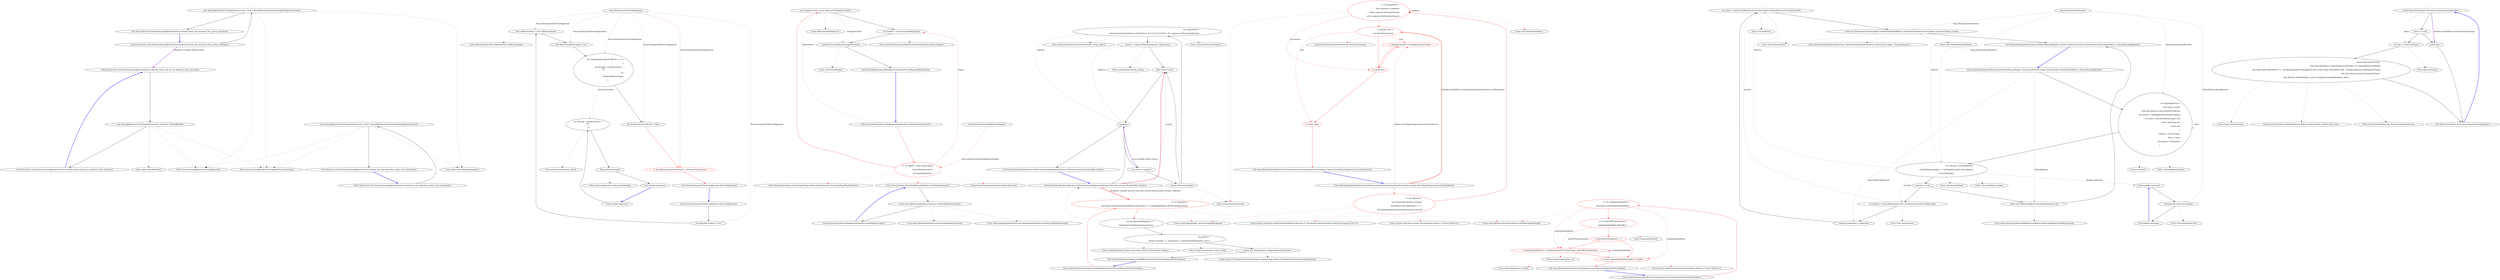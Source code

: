 digraph  {
n0 [cluster="Nancy.Tests.Unit.Hosting.NancyApplicationFixture.Should_return_null_for_an_unknown_view_extension()", label="Entry Nancy.Tests.Unit.Hosting.NancyApplicationFixture.Should_return_null_for_an_unknown_view_extension()", span="9-9"];
n1 [cluster="Nancy.Tests.Unit.Hosting.NancyApplicationFixture.Should_return_null_for_an_unknown_view_extension()", label="new NancyApplication().GetTemplateProcessor(''.unknown'').ShouldBeNull()", span="11-11"];
n2 [cluster="Nancy.Tests.Unit.Hosting.NancyApplicationFixture.Should_return_null_for_an_unknown_view_extension()", label="Exit Nancy.Tests.Unit.Hosting.NancyApplicationFixture.Should_return_null_for_an_unknown_view_extension()", span="9-9"];
n3 [cluster="Nancy.NancyApplication.NancyApplication()", label="Entry Nancy.NancyApplication.NancyApplication()", span="12-12"];
n4 [cluster="Nancy.NancyApplication.GetTemplateProcessor(string)", label="Entry Nancy.NancyApplication.GetTemplateProcessor(string)", span="17-17"];
n5 [cluster="object.ShouldBeNull()", label="Entry object.ShouldBeNull()", span="80-80"];
n6 [cluster="Nancy.Tests.Unit.Hosting.NancyApplicationFixture.Should_return_the_processor_for_a_given_extension()", label="Entry Nancy.Tests.Unit.Hosting.NancyApplicationFixture.Should_return_the_processor_for_a_given_extension()", span="16-16"];
n7 [cluster="Nancy.Tests.Unit.Hosting.NancyApplicationFixture.Should_return_the_processor_for_a_given_extension()", label="new NancyApplication().GetTemplateProcessor(''.leto2'').ShouldBeSameAs(FakeViewEngineRegistry.Executor)", span="18-18"];
n8 [cluster="Nancy.Tests.Unit.Hosting.NancyApplicationFixture.Should_return_the_processor_for_a_given_extension()", label="Exit Nancy.Tests.Unit.Hosting.NancyApplicationFixture.Should_return_the_processor_for_a_given_extension()", span="16-16"];
n9 [cluster="object.ShouldBeSameAs(object)", label="Entry object.ShouldBeSameAs(object)", span="75-75"];
n10 [cluster="Nancy.Tests.Unit.Hosting.NancyApplicationFixture.Should_be_case_intensitive_about_view_extensions()", label="Entry Nancy.Tests.Unit.Hosting.NancyApplicationFixture.Should_be_case_intensitive_about_view_extensions()", span="22-22"];
n11 [cluster="Nancy.Tests.Unit.Hosting.NancyApplicationFixture.Should_be_case_intensitive_about_view_extensions()", label="new NancyApplication().GetTemplateProcessor(''.LetO2'').ShouldBeSameAs(FakeViewEngineRegistry.Executor)", span="24-24"];
n12 [cluster="Nancy.Tests.Unit.Hosting.NancyApplicationFixture.Should_be_case_intensitive_about_view_extensions()", label="Exit Nancy.Tests.Unit.Hosting.NancyApplicationFixture.Should_be_case_intensitive_about_view_extensions()", span="22-22"];
m0_8 [cluster="Nancy.Hosting.Self.UrlReservations.UrlReservations()", file="HostConfiguration.cs", label="Entry Nancy.Hosting.Self.UrlReservations.UrlReservations()", span="15-15"];
m0_13 [cluster="string.Format(string, object)", file="HostConfiguration.cs", label="Entry string.Format(string, object)", span="0-0"];
m0_0 [cluster="Nancy.Hosting.Self.HostConfiguration.HostConfiguration()", file="HostConfiguration.cs", label="Entry Nancy.Hosting.Self.HostConfiguration.HostConfiguration()", span="93-93"];
m0_1 [cluster="Nancy.Hosting.Self.HostConfiguration.HostConfiguration()", file="HostConfiguration.cs", label="this.RewriteLocalhost = true", span="95-95"];
m0_2 [cluster="Nancy.Hosting.Self.HostConfiguration.HostConfiguration()", file="HostConfiguration.cs", label="this.UrlReservations = new UrlReservations()", span="96-96"];
m0_3 [cluster="Nancy.Hosting.Self.HostConfiguration.HostConfiguration()", file="HostConfiguration.cs", label="this.AllowChunkedEncoding = true", span="97-97"];
m0_4 [cluster="Nancy.Hosting.Self.HostConfiguration.HostConfiguration()", file="HostConfiguration.cs", label="this.UnhandledExceptionCallback = e =>\r\n                {\r\n                    var message = string.Format(''---\n{0}\n---\n'', e);\r\n                    Debug.Write(message);\r\n                }", span="98-102"];
m0_5 [cluster="Nancy.Hosting.Self.HostConfiguration.HostConfiguration()", file="HostConfiguration.cs", label="this.EnableClientCertificates = false", span="103-103"];
m0_6 [cluster="Nancy.Hosting.Self.HostConfiguration.HostConfiguration()", color=red, community=0, file="HostConfiguration.cs", label="0: this.MaximumConnectionCount = ProcessorThreadCount", span="104-104"];
m0_7 [cluster="Nancy.Hosting.Self.HostConfiguration.HostConfiguration()", file="HostConfiguration.cs", label="Exit Nancy.Hosting.Self.HostConfiguration.HostConfiguration()", span="93-93"];
m0_9 [cluster="lambda expression", file="HostConfiguration.cs", label="Entry lambda expression", span="98-102"];
m0_10 [cluster="lambda expression", file="HostConfiguration.cs", label="var message = string.Format(''---\n{0}\n---\n'', e)", span="100-100"];
m0_11 [cluster="lambda expression", file="HostConfiguration.cs", label="Debug.Write(message)", span="101-101"];
m0_12 [cluster="lambda expression", file="HostConfiguration.cs", label="Exit lambda expression", span="98-102"];
m0_14 [cluster="System.Diagnostics.Debug.Write(string)", file="HostConfiguration.cs", label="Entry System.Diagnostics.Debug.Write(string)", span="0-0"];
m0_15 [file="HostConfiguration.cs", label="Nancy.Hosting.Self.HostConfiguration", span=""];
m1_9 [cluster="HttpContextWrapper.cstr", file="NancyHost.cs", label="Entry HttpContextWrapper.cstr", span=""];
m1_15 [cluster="Nancy.DefaultModuleActivator.DefaultModuleActivator()", file="NancyHost.cs", label="Entry Nancy.DefaultModuleActivator.DefaultModuleActivator()", span="4-4"];
m1_10 [cluster="Nancy.Hosting.NancyHandler.NancyHandler(Nancy.INancyEngine)", file="NancyHost.cs", label="Entry Nancy.Hosting.NancyHandler.NancyHandler(Nancy.INancyEngine)", span="9-9"];
m1_0 [cluster="Nancy.Hosting.NancyHttpRequestHandler.ProcessRequest(HttpContext)", file="NancyHost.cs", label="Entry Nancy.Hosting.NancyHttpRequestHandler.ProcessRequest(HttpContext)", span="12-12"];
m1_1 [cluster="Nancy.Hosting.NancyHttpRequestHandler.ProcessRequest(HttpContext)", color=red, community=0, file="NancyHost.cs", label="0: var engine = new NancyEngine(\r\n                CreateModuleLocator(),\r\n                new RouteResolver())", span="14-16"];
m1_2 [cluster="Nancy.Hosting.NancyHttpRequestHandler.ProcessRequest(HttpContext)", file="NancyHost.cs", label="var wrappedContext = new HttpContextWrapper(context)", span="18-18"];
m1_3 [cluster="Nancy.Hosting.NancyHttpRequestHandler.ProcessRequest(HttpContext)", file="NancyHost.cs", label="var handler = new NancyHandler(engine)", span="19-19"];
m1_4 [cluster="Nancy.Hosting.NancyHttpRequestHandler.ProcessRequest(HttpContext)", file="NancyHost.cs", label="handler.ProcessRequest(wrappedContext)", span="20-20"];
m1_5 [cluster="Nancy.Hosting.NancyHttpRequestHandler.ProcessRequest(HttpContext)", file="NancyHost.cs", label="Exit Nancy.Hosting.NancyHttpRequestHandler.ProcessRequest(HttpContext)", span="12-12"];
m1_6 [cluster="Nancy.NancyEngine.NancyEngine(Nancy.INancyModuleLocator, Nancy.Routing.IRouteResolver)", file="NancyHost.cs", label="Entry Nancy.NancyEngine.NancyEngine(Nancy.INancyModuleLocator, Nancy.Routing.IRouteResolver)", span="19-19"];
m1_7 [cluster="Nancy.Hosting.NancyHttpRequestHandler.CreateModuleLocator()", file="NancyHost.cs", label="Entry Nancy.Hosting.NancyHttpRequestHandler.CreateModuleLocator()", span="23-23"];
m1_12 [cluster="Nancy.Hosting.NancyHttpRequestHandler.CreateModuleLocator()", file="NancyHost.cs", label="return new AppDomainModuleLocator(new DefaultModuleActivator());", span="25-25"];
m1_13 [cluster="Nancy.Hosting.NancyHttpRequestHandler.CreateModuleLocator()", file="NancyHost.cs", label="Exit Nancy.Hosting.NancyHttpRequestHandler.CreateModuleLocator()", span="23-23"];
m1_14 [cluster="Nancy.AppDomainModuleLocator.AppDomainModuleLocator(Nancy.IModuleActivator)", file="NancyHost.cs", label="Entry Nancy.AppDomainModuleLocator.AppDomainModuleLocator(Nancy.IModuleActivator)", span="16-16"];
m1_8 [cluster="Nancy.Routing.RouteResolver.RouteResolver()", file="NancyHost.cs", label="Entry Nancy.Routing.RouteResolver.RouteResolver()", span="10-10"];
m1_11 [cluster="Unk.ProcessRequest", file="NancyHost.cs", label="Entry Unk.ProcessRequest", span=""];
m1_16 [file="NancyHost.cs", label="Nancy.Hosting.NancyHttpRequestHandler", span=""];
m2_57 [cluster="string.Format(System.IFormatProvider, string, object)", file="SerializeTests.cs", label="Entry string.Format(System.IFormatProvider, string, object)", span="0-0"];
m2_16 [cluster="Unk.GetRoutes", file="SerializeTests.cs", label="Entry Unk.GetRoutes", span=""];
m2_35 [cluster="string.IsParameterized()", file="SerializeTests.cs", label="Entry string.IsParameterized()", span="42-42"];
m2_15 [cluster="Unk.CreateInstance", file="SerializeTests.cs", label="Entry Unk.CreateInstance", span=""];
m2_10 [cluster="Unk.BuildRegexMatcher", file="SerializeTests.cs", label="Entry Unk.BuildRegexMatcher", span=""];
m2_59 [cluster="Nancy.Routing.RouteResolver.GetSegmentCount(Nancy.Routing.RouteDescription)", file="SerializeTests.cs", label="Entry Nancy.Routing.RouteResolver.GetSegmentCount(Nancy.Routing.RouteDescription)", span="96-96"];
m2_60 [cluster="Nancy.Routing.RouteResolver.GetSegmentCount(Nancy.Routing.RouteDescription)", color=red, community=0, file="SerializeTests.cs", label="0: var moduleQualifiedPath =\r\n                description.GetModuleQualifiedPath()", span="98-99"];
m2_61 [cluster="Nancy.Routing.RouteResolver.GetSegmentCount(Nancy.Routing.RouteDescription)", color=red, community=0, file="SerializeTests.cs", label="0: var indexOfFirstParameter =\r\n                moduleQualifiedPath.IndexOf('{')", span="101-102"];
m2_63 [cluster="Nancy.Routing.RouteResolver.GetSegmentCount(Nancy.Routing.RouteDescription)", color=red, community=0, file="SerializeTests.cs", label="0: moduleQualifiedPath = moduleQualifiedPath.Substring(0, indexOfFirstParameter)", span="105-105"];
m2_64 [cluster="Nancy.Routing.RouteResolver.GetSegmentCount(Nancy.Routing.RouteDescription)", color=red, community=0, file="SerializeTests.cs", label="0: return moduleQualifiedPath.Split('/').Count();", span="107-107"];
m2_62 [cluster="Nancy.Routing.RouteResolver.GetSegmentCount(Nancy.Routing.RouteDescription)", color=red, community=0, file="SerializeTests.cs", label="0: indexOfFirstParameter > -1", span="104-104"];
m2_65 [cluster="Nancy.Routing.RouteResolver.GetSegmentCount(Nancy.Routing.RouteDescription)", file="SerializeTests.cs", label="Exit Nancy.Routing.RouteResolver.GetSegmentCount(Nancy.Routing.RouteDescription)", span="96-96"];
m2_23 [cluster="Unk.GetSegmentCount", file="SerializeTests.cs", label="Entry Unk.GetSegmentCount", span=""];
m2_58 [cluster="string.Replace(string, string)", file="SerializeTests.cs", label="Entry string.Replace(string, string)", span="0-0"];
m2_18 [cluster="Unk.GetModuleQualifiedPath", file="SerializeTests.cs", label="Entry Unk.GetModuleQualifiedPath", span=""];
m2_24 [cluster="Nancy.Routing.RouteResolver.GetParameters(Nancy.Routing.RouteDescription, System.Text.RegularExpressions.GroupCollection)", file="SerializeTests.cs", label="Entry Nancy.Routing.RouteResolver.GetParameters(Nancy.Routing.RouteDescription, System.Text.RegularExpressions.GroupCollection)", span="42-42"];
m2_25 [cluster="Nancy.Routing.RouteResolver.GetParameters(Nancy.Routing.RouteDescription, System.Text.RegularExpressions.GroupCollection)", color=red, community=0, file="SerializeTests.cs", label="0: var segments =\r\n                new ReadOnlyCollection<string>(\r\n                    description.Path.Split(new[] { ''/'' },\r\n                    StringSplitOptions.RemoveEmptyEntries).ToList())", span="44-47"];
m2_29 [cluster="Nancy.Routing.RouteResolver.GetParameters(Nancy.Routing.RouteDescription, System.Text.RegularExpressions.GroupCollection)", color=red, community=0, file="SerializeTests.cs", label="0: data[parameter] = groups[parameter].Value", span="59-59"];
m2_26 [cluster="Nancy.Routing.RouteResolver.GetParameters(Nancy.Routing.RouteDescription, System.Text.RegularExpressions.GroupCollection)", color=red, community=0, file="SerializeTests.cs", label="0: var parameters =\r\n                from segment in segments\r\n                where segment.IsParameterized()\r\n                select segment.GetParameterName()", span="49-52"];
m2_27 [cluster="Nancy.Routing.RouteResolver.GetParameters(Nancy.Routing.RouteDescription, System.Text.RegularExpressions.GroupCollection)", color=red, community=0, file="SerializeTests.cs", label="0: dynamic data =\r\n                new RouteParameters()", span="54-55"];
m2_28 [cluster="Nancy.Routing.RouteResolver.GetParameters(Nancy.Routing.RouteDescription, System.Text.RegularExpressions.GroupCollection)", color=red, community=0, file="SerializeTests.cs", label="0: parameters", span="57-57"];
m2_30 [cluster="Nancy.Routing.RouteResolver.GetParameters(Nancy.Routing.RouteDescription, System.Text.RegularExpressions.GroupCollection)", color=red, community=0, file="SerializeTests.cs", label="0: return data;", span="62-62"];
m2_31 [cluster="Nancy.Routing.RouteResolver.GetParameters(Nancy.Routing.RouteDescription, System.Text.RegularExpressions.GroupCollection)", file="SerializeTests.cs", label="Exit Nancy.Routing.RouteResolver.GetParameters(Nancy.Routing.RouteDescription, System.Text.RegularExpressions.GroupCollection)", span="42-42"];
m2_33 [cluster="string.Split(string[], System.StringSplitOptions)", file="SerializeTests.cs", label="Entry string.Split(string[], System.StringSplitOptions)", span="0-0"];
m2_44 [cluster="Nancy.Routing.RouteDescription.GetModuleQualifiedPath()", file="SerializeTests.cs", label="Entry Nancy.Routing.RouteDescription.GetModuleQualifiedPath()", span="6-6"];
m2_32 [cluster="System.Collections.ObjectModel.ReadOnlyCollection<T>.ReadOnlyCollection(System.Collections.Generic.IList<T>)", file="SerializeTests.cs", label="Entry System.Collections.ObjectModel.ReadOnlyCollection<T>.ReadOnlyCollection(System.Collections.Generic.IList<T>)", span="0-0"];
m2_67 [cluster="string.Substring(int, int)", file="SerializeTests.cs", label="Entry string.Substring(int, int)", span="0-0"];
m2_46 [cluster="string.Join(string, System.Collections.Generic.IEnumerable<string>)", file="SerializeTests.cs", label="Entry string.Join(string, System.Collections.Generic.IEnumerable<string>)", span="0-0"];
m2_14 [cluster="Nancy.Routing.NoMatchingRouteFoundRoute.NoMatchingRouteFoundRoute(string)", file="SerializeTests.cs", label="Entry Nancy.Routing.NoMatchingRouteFoundRoute.NoMatchingRouteFoundRoute(string)", span="4-4"];
m2_36 [cluster="Unk.GetParameterName", file="SerializeTests.cs", label="Entry Unk.GetParameterName", span=""];
m2_56 [cluster="string.GetParameterName()", file="SerializeTests.cs", label="Entry string.GetParameterName()", span="22-22"];
m2_34 [cluster="System.Collections.Generic.IEnumerable<TSource>.ToList<TSource>()", file="SerializeTests.cs", label="Entry System.Collections.Generic.IEnumerable<TSource>.ToList<TSource>()", span="0-0"];
m2_0 [cluster="Nancy.Routing.RouteResolver.GetRoute(Nancy.IRequest, System.Collections.Generic.IEnumerable<Nancy.ModuleMeta>, Nancy.INancyApplication)", file="SerializeTests.cs", label="Entry Nancy.Routing.RouteResolver.GetRoute(Nancy.IRequest, System.Collections.Generic.IEnumerable<Nancy.ModuleMeta>, Nancy.INancyApplication)", span="12-12"];
m2_1 [cluster="Nancy.Routing.RouteResolver.GetRoute(Nancy.IRequest, System.Collections.Generic.IEnumerable<Nancy.ModuleMeta>, Nancy.INancyApplication)", file="SerializeTests.cs", label="var matchingRoutes =\r\n                from meta in metas\r\n                from description in meta.RouteDescriptions\r\n                let matcher = BuildRegexMatcher(description)\r\n                let result = matcher.Match(request.Uri)\r\n                where result.Success\r\n                select new\r\n                {\r\n                    Groups = result.Groups,\r\n                    Meta = meta,\r\n                    Description = description\r\n                }", span="14-25"];
m2_4 [cluster="Nancy.Routing.RouteResolver.GetRoute(Nancy.IRequest, System.Collections.Generic.IEnumerable<Nancy.ModuleMeta>, Nancy.INancyApplication)", file="SerializeTests.cs", label="return new NoMatchingRouteFoundRoute(request.Uri);", span="33-33"];
m2_6 [cluster="Nancy.Routing.RouteResolver.GetRoute(Nancy.IRequest, System.Collections.Generic.IEnumerable<Nancy.ModuleMeta>, Nancy.INancyApplication)", file="SerializeTests.cs", label="instance.Application = application", span="37-37"];
m2_2 [cluster="Nancy.Routing.RouteResolver.GetRoute(Nancy.IRequest, System.Collections.Generic.IEnumerable<Nancy.ModuleMeta>, Nancy.INancyApplication)", file="SerializeTests.cs", label="var selected = matchingRoutes\r\n                .OrderByDescending(x => GetSegmentCount(x.Description))\r\n                .FirstOrDefault()", span="27-29"];
m2_3 [cluster="Nancy.Routing.RouteResolver.GetRoute(Nancy.IRequest, System.Collections.Generic.IEnumerable<Nancy.ModuleMeta>, Nancy.INancyApplication)", file="SerializeTests.cs", label="selected == null", span="31-31"];
m2_5 [cluster="Nancy.Routing.RouteResolver.GetRoute(Nancy.IRequest, System.Collections.Generic.IEnumerable<Nancy.ModuleMeta>, Nancy.INancyApplication)", file="SerializeTests.cs", label="var instance = (NancyModule)Activator.CreateInstance(selected.Meta.Type)", span="36-36"];
m2_7 [cluster="Nancy.Routing.RouteResolver.GetRoute(Nancy.IRequest, System.Collections.Generic.IEnumerable<Nancy.ModuleMeta>, Nancy.INancyApplication)", file="SerializeTests.cs", label="var action = instance.GetRoutes(selected.Description.Method)[selected.Description.Path]", span="38-38"];
m2_8 [cluster="Nancy.Routing.RouteResolver.GetRoute(Nancy.IRequest, System.Collections.Generic.IEnumerable<Nancy.ModuleMeta>, Nancy.INancyApplication)", file="SerializeTests.cs", label="return new Route(selected.Description.GetModuleQualifiedPath(), GetParameters(selected.Description, selected.Groups), action);", span="39-39"];
m2_9 [cluster="Nancy.Routing.RouteResolver.GetRoute(Nancy.IRequest, System.Collections.Generic.IEnumerable<Nancy.ModuleMeta>, Nancy.INancyApplication)", file="SerializeTests.cs", label="Exit Nancy.Routing.RouteResolver.GetRoute(Nancy.IRequest, System.Collections.Generic.IEnumerable<Nancy.ModuleMeta>, Nancy.INancyApplication)", span="12-12"];
m2_19 [cluster="Unk.GetParameters", file="SerializeTests.cs", label="Entry Unk.GetParameters", span=""];
m2_20 [cluster="lambda expression", file="SerializeTests.cs", label="Entry lambda expression", span="28-28"];
m2_21 [cluster="lambda expression", file="SerializeTests.cs", label="GetSegmentCount(x.Description)", span="28-28"];
m2_22 [cluster="lambda expression", file="SerializeTests.cs", label="Exit lambda expression", span="28-28"];
m2_13 [cluster="Unk.FirstOrDefault", file="SerializeTests.cs", label="Entry Unk.FirstOrDefault", span=""];
m2_17 [cluster="Nancy.Routing.Route.Route(string, Nancy.Routing.RouteParameters, System.Func<object, Nancy.Response>)", file="SerializeTests.cs", label="Entry Nancy.Routing.Route.Route(string, Nancy.Routing.RouteParameters, System.Func<object, Nancy.Response>)", span="6-6"];
m2_69 [cluster="System.Collections.Generic.IEnumerable<TSource>.Count<TSource>()", file="SerializeTests.cs", label="Entry System.Collections.Generic.IEnumerable<TSource>.Count<TSource>()", span="0-0"];
m2_68 [cluster="string.Split(params char[])", file="SerializeTests.cs", label="Entry string.Split(params char[])", span="0-0"];
m2_45 [cluster="Nancy.Routing.RouteResolver.GetParameterizedSegments(System.Collections.Generic.IEnumerable<string>)", file="SerializeTests.cs", label="Entry Nancy.Routing.RouteResolver.GetParameterizedSegments(System.Collections.Generic.IEnumerable<string>)", span="79-79"];
m2_49 [cluster="Nancy.Routing.RouteResolver.GetParameterizedSegments(System.Collections.Generic.IEnumerable<string>)", file="SerializeTests.cs", label=segments, span="81-81"];
m2_54 [cluster="Nancy.Routing.RouteResolver.GetParameterizedSegments(System.Collections.Generic.IEnumerable<string>)", file="SerializeTests.cs", label="yield return current;", span="92-92"];
m2_50 [cluster="Nancy.Routing.RouteResolver.GetParameterizedSegments(System.Collections.Generic.IEnumerable<string>)", file="SerializeTests.cs", label="var current = segment", span="83-83"];
m2_52 [cluster="Nancy.Routing.RouteResolver.GetParameterizedSegments(System.Collections.Generic.IEnumerable<string>)", file="SerializeTests.cs", label="var replacement =\r\n                        string.Format(CultureInfo.InvariantCulture, @''(?<{0}>[/A-Z0-9._-]*)'', segment.GetParameterName())", span="86-87"];
m2_53 [cluster="Nancy.Routing.RouteResolver.GetParameterizedSegments(System.Collections.Generic.IEnumerable<string>)", file="SerializeTests.cs", label="current = segment.Replace(segment, replacement)", span="89-89"];
m2_51 [cluster="Nancy.Routing.RouteResolver.GetParameterizedSegments(System.Collections.Generic.IEnumerable<string>)", file="SerializeTests.cs", label="current.IsParameterized()", span="84-84"];
m2_55 [cluster="Nancy.Routing.RouteResolver.GetParameterizedSegments(System.Collections.Generic.IEnumerable<string>)", file="SerializeTests.cs", label="Exit Nancy.Routing.RouteResolver.GetParameterizedSegments(System.Collections.Generic.IEnumerable<string>)", span="79-79"];
m2_48 [cluster="System.Text.RegularExpressions.Regex.Regex(string, System.Text.RegularExpressions.RegexOptions)", file="SerializeTests.cs", label="Entry System.Text.RegularExpressions.Regex.Regex(string, System.Text.RegularExpressions.RegexOptions)", span="0-0"];
m2_12 [cluster="Unk.OrderByDescending", file="SerializeTests.cs", label="Entry Unk.OrderByDescending", span=""];
m2_47 [cluster="string.Concat(string, string, string)", file="SerializeTests.cs", label="Entry string.Concat(string, string, string)", span="0-0"];
m2_66 [cluster="string.IndexOf(char)", file="SerializeTests.cs", label="Entry string.IndexOf(char)", span="0-0"];
m2_37 [cluster="Nancy.Routing.RouteParameters.RouteParameters()", file="SerializeTests.cs", label="Entry Nancy.Routing.RouteParameters.RouteParameters()", span="8-8"];
m2_11 [cluster="Unk.Match", file="SerializeTests.cs", label="Entry Unk.Match", span=""];
m2_38 [cluster="Nancy.Routing.RouteResolver.BuildRegexMatcher(Nancy.Routing.RouteDescription)", file="SerializeTests.cs", label="Entry Nancy.Routing.RouteResolver.BuildRegexMatcher(Nancy.Routing.RouteDescription)", span="65-65"];
m2_39 [cluster="Nancy.Routing.RouteResolver.BuildRegexMatcher(Nancy.Routing.RouteDescription)", color=red, community=0, file="SerializeTests.cs", label="0: var segments =\r\n                description.GetModuleQualifiedPath().Split(new[] {''/''}, StringSplitOptions.RemoveEmptyEntries)", span="67-68"];
m2_40 [cluster="Nancy.Routing.RouteResolver.BuildRegexMatcher(Nancy.Routing.RouteDescription)", file="SerializeTests.cs", label="var parameterizedSegments =\r\n                GetParameterizedSegments(segments)", span="70-71"];
m2_41 [cluster="Nancy.Routing.RouteResolver.BuildRegexMatcher(Nancy.Routing.RouteDescription)", file="SerializeTests.cs", label="var pattern =\r\n                string.Concat(@''^/'', string.Join(''/'', parameterizedSegments), @''$'')", span="73-74"];
m2_42 [cluster="Nancy.Routing.RouteResolver.BuildRegexMatcher(Nancy.Routing.RouteDescription)", file="SerializeTests.cs", label="return new Regex(pattern, RegexOptions.IgnoreCase);", span="76-76"];
m2_43 [cluster="Nancy.Routing.RouteResolver.BuildRegexMatcher(Nancy.Routing.RouteDescription)", file="SerializeTests.cs", label="Exit Nancy.Routing.RouteResolver.BuildRegexMatcher(Nancy.Routing.RouteDescription)", span="65-65"];
m2_70 [file="SerializeTests.cs", label="Nancy.Routing.RouteResolver", span=""];
m3_0 [cluster="Nancy.ViewEngines.Extensions.IsAnonymousType(object)", file="SimpleJson.cs", label="Entry Nancy.ViewEngines.Extensions.IsAnonymousType(object)", span="16-16"];
m3_1 [cluster="Nancy.ViewEngines.Extensions.IsAnonymousType(object)", file="SimpleJson.cs", label="source == null", span="18-18"];
m3_3 [cluster="Nancy.ViewEngines.Extensions.IsAnonymousType(object)", file="SimpleJson.cs", label="var type = source.GetType()", span="23-23"];
m3_2 [cluster="Nancy.ViewEngines.Extensions.IsAnonymousType(object)", file="SimpleJson.cs", label="return false;", span="20-20"];
m3_4 [cluster="Nancy.ViewEngines.Extensions.IsAnonymousType(object)", file="SimpleJson.cs", label="return type.IsGenericType \r\n                   && (type.Attributes & TypeAttributes.NotPublic) == TypeAttributes.NotPublic\r\n                   && (type.Name.StartsWith(''<>'', StringComparison.OrdinalIgnoreCase) || type.Name.StartsWith(''VB$'', StringComparison.OrdinalIgnoreCase))\r\n                   && type.Name.Contains(''AnonymousType'')\r\n                   && Attribute.IsDefined(type, typeof (CompilerGeneratedAttribute), false);", span="25-29"];
m3_5 [cluster="Nancy.ViewEngines.Extensions.IsAnonymousType(object)", file="SimpleJson.cs", label="Exit Nancy.ViewEngines.Extensions.IsAnonymousType(object)", span="16-16"];
m3_8 [cluster="string.Contains(string)", file="SimpleJson.cs", label="Entry string.Contains(string)", span="0-0"];
m3_9 [cluster="System.Attribute.IsDefined(System.Reflection.MemberInfo, System.Type, bool)", file="SimpleJson.cs", label="Entry System.Attribute.IsDefined(System.Reflection.MemberInfo, System.Type, bool)", span="0-0"];
m3_6 [cluster="object.GetType()", file="SimpleJson.cs", label="Entry object.GetType()", span="0-0"];
m3_7 [cluster="string.StartsWith(string, System.StringComparison)", file="SimpleJson.cs", label="Entry string.StartsWith(string, System.StringComparison)", span="0-0"];
n0 -> n1  [key=0, style=solid];
n1 -> n2  [key=0, style=solid];
n1 -> n3  [key=2, style=dotted];
n1 -> n4  [key=2, style=dotted];
n1 -> n5  [key=2, style=dotted];
n2 -> n0  [color=blue, key=0, style=bold];
n6 -> n7  [key=0, style=solid];
n6 -> n0  [color=darkorchid, key=3, label="Parameter variable TModel model", style=bold];
n7 -> n8  [key=0, style=solid];
n7 -> n3  [key=2, style=dotted];
n7 -> n4  [key=2, style=dotted];
n7 -> n9  [key=2, style=dotted];
n8 -> n6  [color=blue, key=0, style=bold];
n10 -> n11  [key=0, style=solid];
n11 -> n12  [key=0, style=solid];
n11 -> n3  [key=2, style=dotted];
n11 -> n4  [key=2, style=dotted];
n11 -> n9  [key=2, style=dotted];
n12 -> n10  [color=blue, key=0, style=bold];
m0_0 -> m0_1  [key=0, style=solid];
m0_1 -> m0_2  [key=0, style=solid];
m0_2 -> m0_3  [key=0, style=solid];
m0_2 -> m0_8  [key=2, style=dotted];
m0_3 -> m0_4  [key=0, style=solid];
m0_4 -> m0_5  [key=0, style=solid];
m0_4 -> m0_10  [color=darkseagreen4, key=1, label="System.Exception", style=dashed];
m0_5 -> m0_6  [color=red, key=0, style=solid];
m0_6 -> m0_7  [color=red, key=0, style=solid];
m0_7 -> m0_0  [color=blue, key=0, style=bold];
m0_9 -> m0_10  [key=0, style=solid];
m0_10 -> m0_11  [key=0, style=solid];
m0_10 -> m0_13  [key=2, style=dotted];
m0_11 -> m0_12  [key=0, style=solid];
m0_11 -> m0_14  [key=2, style=dotted];
m0_12 -> m0_9  [color=blue, key=0, style=bold];
m0_15 -> m0_1  [color=darkseagreen4, key=1, label="Nancy.Hosting.Self.HostConfiguration", style=dashed];
m0_15 -> m0_2  [color=darkseagreen4, key=1, label="Nancy.Hosting.Self.HostConfiguration", style=dashed];
m0_15 -> m0_3  [color=darkseagreen4, key=1, label="Nancy.Hosting.Self.HostConfiguration", style=dashed];
m0_15 -> m0_4  [color=darkseagreen4, key=1, label="Nancy.Hosting.Self.HostConfiguration", style=dashed];
m0_15 -> m0_5  [color=darkseagreen4, key=1, label="Nancy.Hosting.Self.HostConfiguration", style=dashed];
m0_15 -> m0_6  [color=red, key=1, label="Nancy.Hosting.Self.HostConfiguration", style=dashed];
m1_0 -> m1_1  [color=red, key=0, style=solid];
m1_0 -> m1_2  [color=darkseagreen4, key=1, label=HttpContext, style=dashed];
m1_1 -> m1_2  [color=red, key=0, style=solid];
m1_1 -> m1_6  [color=red, key=2, style=dotted];
m1_1 -> m1_7  [color=red, key=2, style=dotted];
m1_1 -> m1_8  [color=red, key=2, style=dotted];
m1_1 -> m1_3  [color=red, key=1, label=engine, style=dashed];
m1_2 -> m1_3  [key=0, style=solid];
m1_2 -> m1_9  [key=2, style=dotted];
m1_2 -> m1_4  [color=darkseagreen4, key=1, label=wrappedContext, style=dashed];
m1_3 -> m1_4  [key=0, style=solid];
m1_3 -> m1_10  [key=2, style=dotted];
m1_4 -> m1_5  [key=0, style=solid];
m1_4 -> m1_11  [key=2, style=dotted];
m1_5 -> m1_0  [color=blue, key=0, style=bold];
m1_7 -> m1_12  [key=0, style=solid];
m1_12 -> m1_13  [key=0, style=solid];
m1_12 -> m1_14  [key=2, style=dotted];
m1_12 -> m1_15  [key=2, style=dotted];
m1_13 -> m1_7  [color=blue, key=0, style=bold];
m1_16 -> m1_1  [color=red, key=1, label="Nancy.Hosting.NancyHttpRequestHandler", style=dashed];
m2_59 -> m2_60  [color=red, key=0, style=solid];
m2_60 -> m2_61  [color=red, key=0, style=solid];
m2_60 -> m2_44  [color=red, key=2, style=dotted];
m2_60 -> m2_63  [color=red, key=1, label=moduleQualifiedPath, style=dashed];
m2_60 -> m2_64  [color=red, key=1, label=moduleQualifiedPath, style=dashed];
m2_61 -> m2_62  [color=red, key=0, style=solid];
m2_61 -> m2_66  [color=red, key=2, style=dotted];
m2_61 -> m2_63  [color=red, key=1, label=indexOfFirstParameter, style=dashed];
m2_63 -> m2_64  [color=red, key=0, style=solid];
m2_63 -> m2_67  [color=red, key=2, style=dotted];
m2_63 -> m2_63  [color=red, key=1, label=moduleQualifiedPath, style=dashed];
m2_64 -> m2_65  [color=red, key=0, style=solid];
m2_64 -> m2_68  [color=red, key=2, style=dotted];
m2_64 -> m2_69  [color=red, key=2, style=dotted];
m2_62 -> m2_63  [color=red, key=0, style=solid];
m2_62 -> m2_64  [color=red, key=0, style=solid];
m2_65 -> m2_59  [color=blue, key=0, style=bold];
m2_24 -> m2_25  [color=red, key=0, style=solid];
m2_24 -> m2_29  [color=red, key=1, label="System.Text.RegularExpressions.GroupCollection", style=dashed];
m2_24 -> m2_27  [color=red, key=3, label="method methodReturn Nancy.Routing.RouteParameters GetParameters", style=bold];
m2_25 -> m2_26  [color=red, key=0, style=solid];
m2_25 -> m2_32  [color=red, key=2, style=dotted];
m2_25 -> m2_33  [color=red, key=2, style=dotted];
m2_25 -> m2_34  [color=red, key=2, style=dotted];
m2_29 -> m2_28  [color=red, key=0, style=solid];
m2_26 -> m2_27  [color=red, key=0, style=solid];
m2_26 -> m2_35  [color=red, key=2, style=dotted];
m2_26 -> m2_36  [color=red, key=2, style=dotted];
m2_26 -> m2_26  [color=red, key=1, label=segment, style=dashed];
m2_26 -> m2_28  [color=red, key=1, label=parameters, style=dashed];
m2_27 -> m2_28  [color=red, key=0, style=solid];
m2_27 -> m2_37  [color=red, key=2, style=dotted];
m2_27 -> m2_29  [color=red, key=1, label=data, style=dashed];
m2_27 -> m2_30  [color=red, key=1, label=data, style=dashed];
m2_28 -> m2_29  [color=red, key=0, style=solid];
m2_28 -> m2_30  [color=red, key=0, style=solid];
m2_30 -> m2_31  [color=red, key=0, style=solid];
m2_31 -> m2_24  [color=blue, key=0, style=bold];
m2_0 -> m2_1  [key=0, style=solid];
m2_0 -> m2_4  [color=darkseagreen4, key=1, label="Nancy.IRequest", style=dashed];
m2_0 -> m2_6  [color=darkseagreen4, key=1, label="Nancy.INancyApplication", style=dashed];
m2_1 -> m2_2  [key=0, style=solid];
m2_1 -> m2_10  [key=2, style=dotted];
m2_1 -> m2_11  [key=2, style=dotted];
m2_1 -> m2_1  [color=darkseagreen4, key=1, label=meta, style=dashed];
m2_4 -> m2_9  [key=0, style=solid];
m2_4 -> m2_14  [key=2, style=dotted];
m2_6 -> m2_7  [key=0, style=solid];
m2_2 -> m2_3  [key=0, style=solid];
m2_2 -> m2_12  [key=2, style=dotted];
m2_2 -> m2_13  [key=2, style=dotted];
m2_2 -> m2_20  [color=darkseagreen4, key=1, label="lambda expression", style=dashed];
m2_2 -> m2_5  [color=darkseagreen4, key=1, label=selected, style=dashed];
m2_2 -> m2_7  [color=darkseagreen4, key=1, label=selected, style=dashed];
m2_2 -> m2_8  [color=darkseagreen4, key=1, label=selected, style=dashed];
m2_3 -> m2_4  [key=0, style=solid];
m2_3 -> m2_5  [key=0, style=solid];
m2_5 -> m2_6  [key=0, style=solid];
m2_5 -> m2_15  [key=2, style=dotted];
m2_5 -> m2_7  [color=darkseagreen4, key=1, label=instance, style=dashed];
m2_7 -> m2_8  [key=0, style=solid];
m2_7 -> m2_16  [key=2, style=dotted];
m2_8 -> m2_9  [key=0, style=solid];
m2_8 -> m2_17  [key=2, style=dotted];
m2_8 -> m2_18  [key=2, style=dotted];
m2_8 -> m2_19  [key=2, style=dotted];
m2_9 -> m2_0  [color=blue, key=0, style=bold];
m2_20 -> m2_21  [key=0, style=solid];
m2_21 -> m2_22  [key=0, style=solid];
m2_21 -> m2_23  [key=2, style=dotted];
m2_22 -> m2_20  [color=blue, key=0, style=bold];
m2_45 -> m2_49  [key=0, style=solid];
m2_45 -> m2_54  [color=crimson, key=0, style=bold];
m2_45 -> m2_39  [color=red, key=3, label="Parameter variable System.Collections.Generic.IEnumerable<string> segments", style=bold];
m2_49 -> m2_50  [key=0, style=solid];
m2_49 -> m2_55  [key=0, style=solid];
m2_49 -> m2_52  [color=darkseagreen4, key=1, label=segment, style=dashed];
m2_49 -> m2_53  [color=darkseagreen4, key=1, label=segment, style=dashed];
m2_54 -> m2_49  [key=0, style=solid];
m2_50 -> m2_51  [key=0, style=solid];
m2_50 -> m2_54  [color=darkseagreen4, key=1, label=current, style=dashed];
m2_50 -> m2_49  [color=darkorchid, key=3, label="Local variable string current", style=bold];
m2_52 -> m2_53  [key=0, style=solid];
m2_52 -> m2_56  [key=2, style=dotted];
m2_52 -> m2_57  [key=2, style=dotted];
m2_53 -> m2_54  [key=0, style=solid];
m2_53 -> m2_58  [key=2, style=dotted];
m2_51 -> m2_52  [key=0, style=solid];
m2_51 -> m2_54  [key=0, style=solid];
m2_51 -> m2_35  [key=2, style=dotted];
m2_55 -> m2_45  [color=blue, key=0, style=bold];
m2_38 -> m2_39  [color=red, key=0, style=solid];
m2_39 -> m2_40  [color=red, key=0, style=solid];
m2_39 -> m2_44  [color=red, key=2, style=dotted];
m2_39 -> m2_33  [color=red, key=2, style=dotted];
m2_40 -> m2_41  [key=0, style=solid];
m2_40 -> m2_45  [key=2, style=dotted];
m2_41 -> m2_42  [key=0, style=solid];
m2_41 -> m2_46  [key=2, style=dotted];
m2_41 -> m2_47  [key=2, style=dotted];
m2_42 -> m2_43  [key=0, style=solid];
m2_42 -> m2_48  [key=2, style=dotted];
m2_43 -> m2_38  [color=blue, key=0, style=bold];
m2_70 -> m2_1  [color=darkseagreen4, key=1, label="Nancy.Routing.RouteResolver", style=dashed];
m2_70 -> m2_2  [color=darkseagreen4, key=1, label="Nancy.Routing.RouteResolver", style=dashed];
m2_70 -> m2_21  [color=darkseagreen4, key=1, label="Nancy.Routing.RouteResolver", style=dashed];
m2_70 -> m2_8  [color=darkseagreen4, key=1, label="Nancy.Routing.RouteResolver", style=dashed];
m3_0 -> m3_1  [key=0, style=solid];
m3_0 -> m3_3  [color=darkseagreen4, key=1, label=object, style=dashed];
m3_0 -> m3_2  [color=darkorchid, key=3, label="method methodReturn bool IsAnonymousType", style=bold];
m3_1 -> m3_2  [key=0, style=solid];
m3_1 -> m3_3  [key=0, style=solid];
m3_3 -> m3_4  [key=0, style=solid];
m3_3 -> m3_6  [key=2, style=dotted];
m3_2 -> m3_5  [key=0, style=solid];
m3_4 -> m3_5  [key=0, style=solid];
m3_4 -> m3_7  [key=2, style=dotted];
m3_4 -> m3_8  [key=2, style=dotted];
m3_4 -> m3_9  [key=2, style=dotted];
m3_5 -> m3_0  [color=blue, key=0, style=bold];
}

